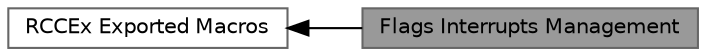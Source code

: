 digraph "Flags Interrupts Management"
{
 // LATEX_PDF_SIZE
  bgcolor="transparent";
  edge [fontname=Helvetica,fontsize=10,labelfontname=Helvetica,labelfontsize=10];
  node [fontname=Helvetica,fontsize=10,shape=box,height=0.2,width=0.4];
  rankdir=LR;
  Node2 [label="RCCEx Exported Macros",height=0.2,width=0.4,color="grey40", fillcolor="white", style="filled",URL="$group___r_c_c_ex___exported___macros.html",tooltip=" "];
  Node1 [label="Flags Interrupts Management",height=0.2,width=0.4,color="gray40", fillcolor="grey60", style="filled", fontcolor="black",tooltip="macros to manage the specified RCC Flags and interrupts."];
  Node2->Node1 [shape=plaintext, dir="back", style="solid"];
}
